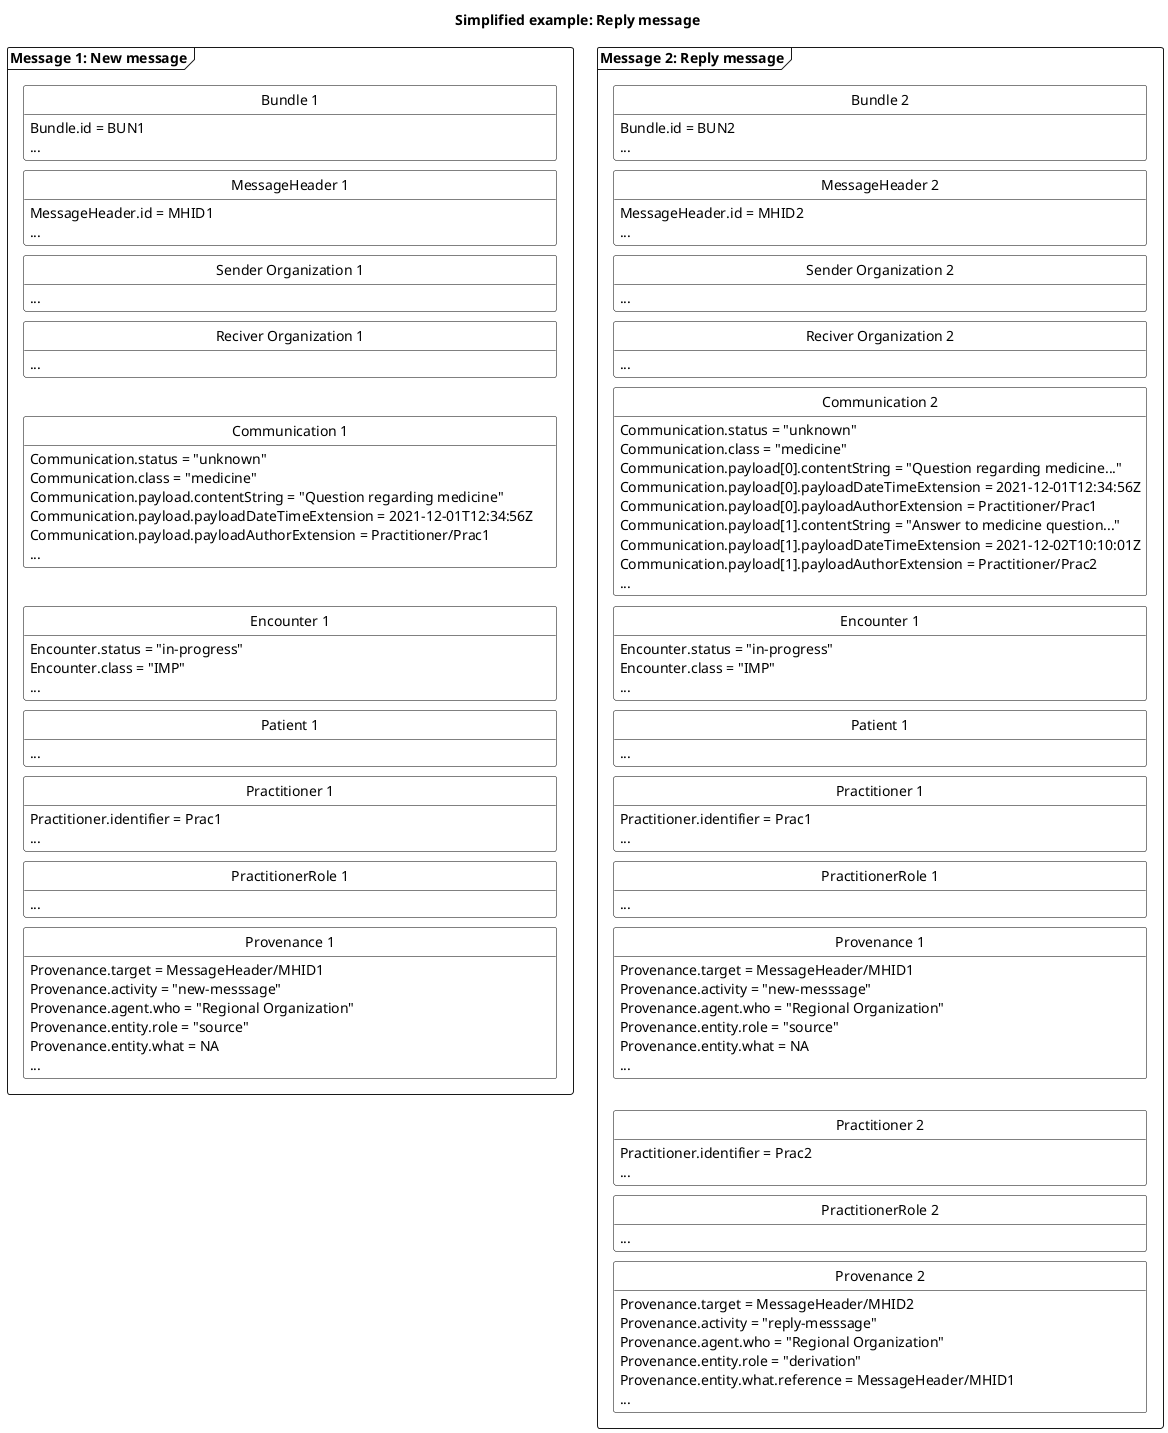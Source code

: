 @startuml CCReplyMessage

'layout
skinparam class {
    BackgroundColor White
    BorderColor Black
    ArrowColor Black
  }
hide circle
hide empty members
skinparam SameClassWidth true
skinparam Ranksep 10


'title
title Simplified example: Reply message

'Message 1: New message
package "Message 1: New message" as new <<Frame>>{
    class "Bundle 1" as newB {
        Bundle.id = BUN1
        ...
    }
    class "MessageHeader 1" as newMH{
        MessageHeader.id = MHID1
        ...
    }
    class "Sender Organization 1" as newSOrg{
        ...
    }
    class "Reciver Organization 1" as newROrg{
        ...
    }
    class "Communication 1" as newCom{
        Communication.status = "unknown"
        Communication.class = "medicine"
        Communication.payload.contentString = "Question regarding medicine"
        Communication.payload.payloadDateTimeExtension = 2021-12-01T12:34:56Z
        Communication.payload.payloadAuthorExtension = Practitioner/Prac1
        ...
    }
    class "Encounter 1" as newENC{
        Encounter.status = "in-progress"
        Encounter.class = "IMP"
        ...
    }
    class "Patient 1" as newPT{
        ...
    }
    class "Practitioner 1" as newPrac{
        Practitioner.identifier = Prac1
        ...
    }
    class "PractitionerRole 1" as newPracR{
        ...
    }
    class "Provenance 1" as newPRO{
        Provenance.target = MessageHeader/MHID1
        Provenance.activity = "new-messsage"
        Provenance.agent.who = "Regional Organization"
        Provenance.entity.role = "source"
        Provenance.entity.what = NA
        ...
    }

newB -[hidden]- newMH
newMH -[hidden]- newSOrg
newSOrg-[hidden]-newROrg
newROrg-[hidden]-newCom
newCom -[hidden]- newENC
newENC-[hidden]-newPT
newPT-[hidden]-newPrac
newPrac-[hidden]-newPracR
newPracR-[hidden]-newPRO



}

'Message 2: reply inpatient
package "Message 2: Reply message" as reply <<Frame>>{
    class "Bundle 2" as replyB {
        Bundle.id = BUN2
        ...
    }
    class "MessageHeader 2" as replyMH{
        MessageHeader.id = MHID2
        ...
    }
    class "Sender Organization 2" as replySOrg{
        ...
    }
    class "Reciver Organization 2" as replyROrg{
        ...
    }
    class "Communication 2" as newreplyCom{
        Communication.status = "unknown"
        Communication.class = "medicine"
        Communication.payload[0].contentString = "Question regarding medicine..."
        Communication.payload[0].payloadDateTimeExtension = 2021-12-01T12:34:56Z
        Communication.payload[0].payloadAuthorExtension = Practitioner/Prac1
        Communication.payload[1].contentString = "Answer to medicine question..."
        Communication.payload[1].payloadDateTimeExtension = 2021-12-02T10:10:01Z
        Communication.payload[1].payloadAuthorExtension = Practitioner/Prac2
        ...
    }
    class "Encounter 1" as newreplyENC{
        Encounter.status = "in-progress"
        Encounter.class = "IMP"
        ...
    }
    class "Patient 1" as newreplyPT{
        ...
    }
    class "Practitioner 1" as newreplyPrac{
        Practitioner.identifier = Prac1
        ...
    }
    class "PractitionerRole 1" as newreplyPracR{
        ...
    }
    class "Provenance 1" as newreplyPRO{
        Provenance.target = MessageHeader/MHID1
        Provenance.activity = "new-messsage"
        Provenance.agent.who = "Regional Organization"
        Provenance.entity.role = "source"
        Provenance.entity.what = NA
        ...
    }
    class "Practitioner 2" as replyPrac{
        Practitioner.identifier = Prac2
        ...
    }
    class "PractitionerRole 2" as replyPracR{
        ...
    }    
    class "Provenance 2" as replyPRO{
        Provenance.target = MessageHeader/MHID2
        Provenance.activity = "reply-messsage"
        Provenance.agent.who = "Regional Organization"
        Provenance.entity.role = "derivation"
        Provenance.entity.what.reference = MessageHeader/MHID1
        ...
    }

replyB -[hidden]- replyMH
replyMH -[hidden]- replySOrg
replySOrg-[hidden]-replyROrg
replyROrg-[hidden]-newreplyCom
newreplyCom -[hidden]- newreplyENC
newreplyENC-[hidden]-newreplyPT
newreplyPT-[hidden]-newreplyPrac
newreplyPrac-[hidden]-newreplyPracR
newreplyPracR-[hidden]-newreplyPRO
newreplyPRO-[hidden]-replyPrac
replyPrac-[hidden]-replyPracR
replyPracR-[hidden]-replyPRO



}

' pile mellem de to beskeder
' admit --> finished


@enduml






